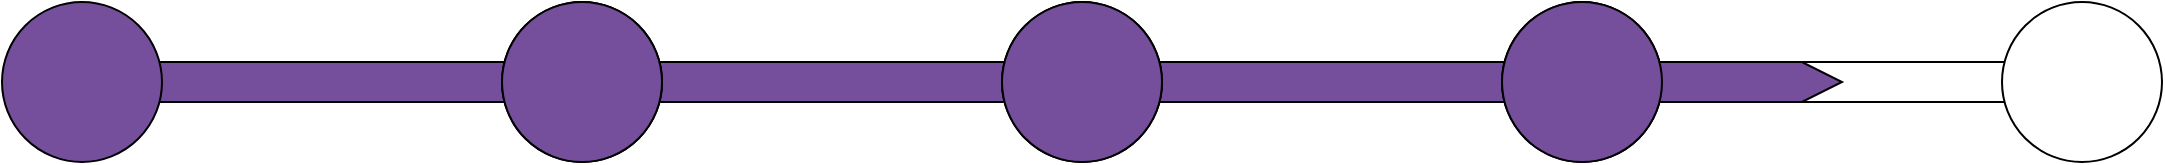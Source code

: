 <mxfile version="15.7.3" type="device"><diagram id="fa8DC_OSdRCqygaarwAU" name="Seite-1"><mxGraphModel dx="1102" dy="1025" grid="1" gridSize="10" guides="1" tooltips="1" connect="1" arrows="1" fold="1" page="1" pageScale="1" pageWidth="827" pageHeight="1169" math="0" shadow="0"><root><mxCell id="0"/><mxCell id="1" parent="0"/><mxCell id="Ku2LYZKMUkQhRpWCa0PE-2" value="" style="rounded=0;whiteSpace=wrap;html=1;fillColor=#754F9C;" vertex="1" parent="1"><mxGeometry x="170" y="360" width="210" height="20" as="geometry"/></mxCell><mxCell id="Ku2LYZKMUkQhRpWCa0PE-4" value="" style="rounded=0;whiteSpace=wrap;html=1;fillColor=#754F9C;" vertex="1" parent="1"><mxGeometry x="420" y="360" width="210" height="20" as="geometry"/></mxCell><mxCell id="Ku2LYZKMUkQhRpWCa0PE-6" value="" style="rounded=0;whiteSpace=wrap;html=1;fillColor=#754F9C;" vertex="1" parent="1"><mxGeometry x="670" y="360" width="210" height="20" as="geometry"/></mxCell><mxCell id="Ku2LYZKMUkQhRpWCa0PE-8" value="" style="rounded=0;whiteSpace=wrap;html=1;" vertex="1" parent="1"><mxGeometry x="930" y="360" width="210" height="20" as="geometry"/></mxCell><mxCell id="Ku2LYZKMUkQhRpWCa0PE-3" value="" style="ellipse;whiteSpace=wrap;html=1;aspect=fixed;" vertex="1" parent="1"><mxGeometry x="350" y="330" width="80" height="80" as="geometry"/></mxCell><mxCell id="Ku2LYZKMUkQhRpWCa0PE-5" value="" style="ellipse;whiteSpace=wrap;html=1;aspect=fixed;" vertex="1" parent="1"><mxGeometry x="600" y="330" width="80" height="80" as="geometry"/></mxCell><mxCell id="Ku2LYZKMUkQhRpWCa0PE-7" value="" style="ellipse;whiteSpace=wrap;html=1;aspect=fixed;" vertex="1" parent="1"><mxGeometry x="850" y="330" width="80" height="80" as="geometry"/></mxCell><mxCell id="Ku2LYZKMUkQhRpWCa0PE-9" value="" style="ellipse;whiteSpace=wrap;html=1;aspect=fixed;" vertex="1" parent="1"><mxGeometry x="1100" y="330" width="80" height="80" as="geometry"/></mxCell><mxCell id="Ku2LYZKMUkQhRpWCa0PE-1" value="" style="ellipse;whiteSpace=wrap;html=1;aspect=fixed;fillColor=#754f9c;" vertex="1" parent="1"><mxGeometry x="100" y="330" width="80" height="80" as="geometry"/></mxCell><mxCell id="Ku2LYZKMUkQhRpWCa0PE-14" value="" style="ellipse;whiteSpace=wrap;html=1;aspect=fixed;fillColor=#754f9c;" vertex="1" parent="1"><mxGeometry x="350" y="330" width="80" height="80" as="geometry"/></mxCell><mxCell id="Ku2LYZKMUkQhRpWCa0PE-16" value="" style="ellipse;whiteSpace=wrap;html=1;aspect=fixed;fillColor=#754f9c;" vertex="1" parent="1"><mxGeometry x="600" y="330" width="80" height="80" as="geometry"/></mxCell><mxCell id="Ku2LYZKMUkQhRpWCa0PE-17" value="" style="shape=step;perimeter=stepPerimeter;whiteSpace=wrap;html=1;fixedSize=1;fillColor=#754f9c;" vertex="1" parent="1"><mxGeometry x="900" y="360" width="120" height="20" as="geometry"/></mxCell><mxCell id="Ku2LYZKMUkQhRpWCa0PE-18" value="" style="ellipse;whiteSpace=wrap;html=1;aspect=fixed;fillColor=#754f9c;" vertex="1" parent="1"><mxGeometry x="850" y="330" width="80" height="80" as="geometry"/></mxCell></root></mxGraphModel></diagram></mxfile>